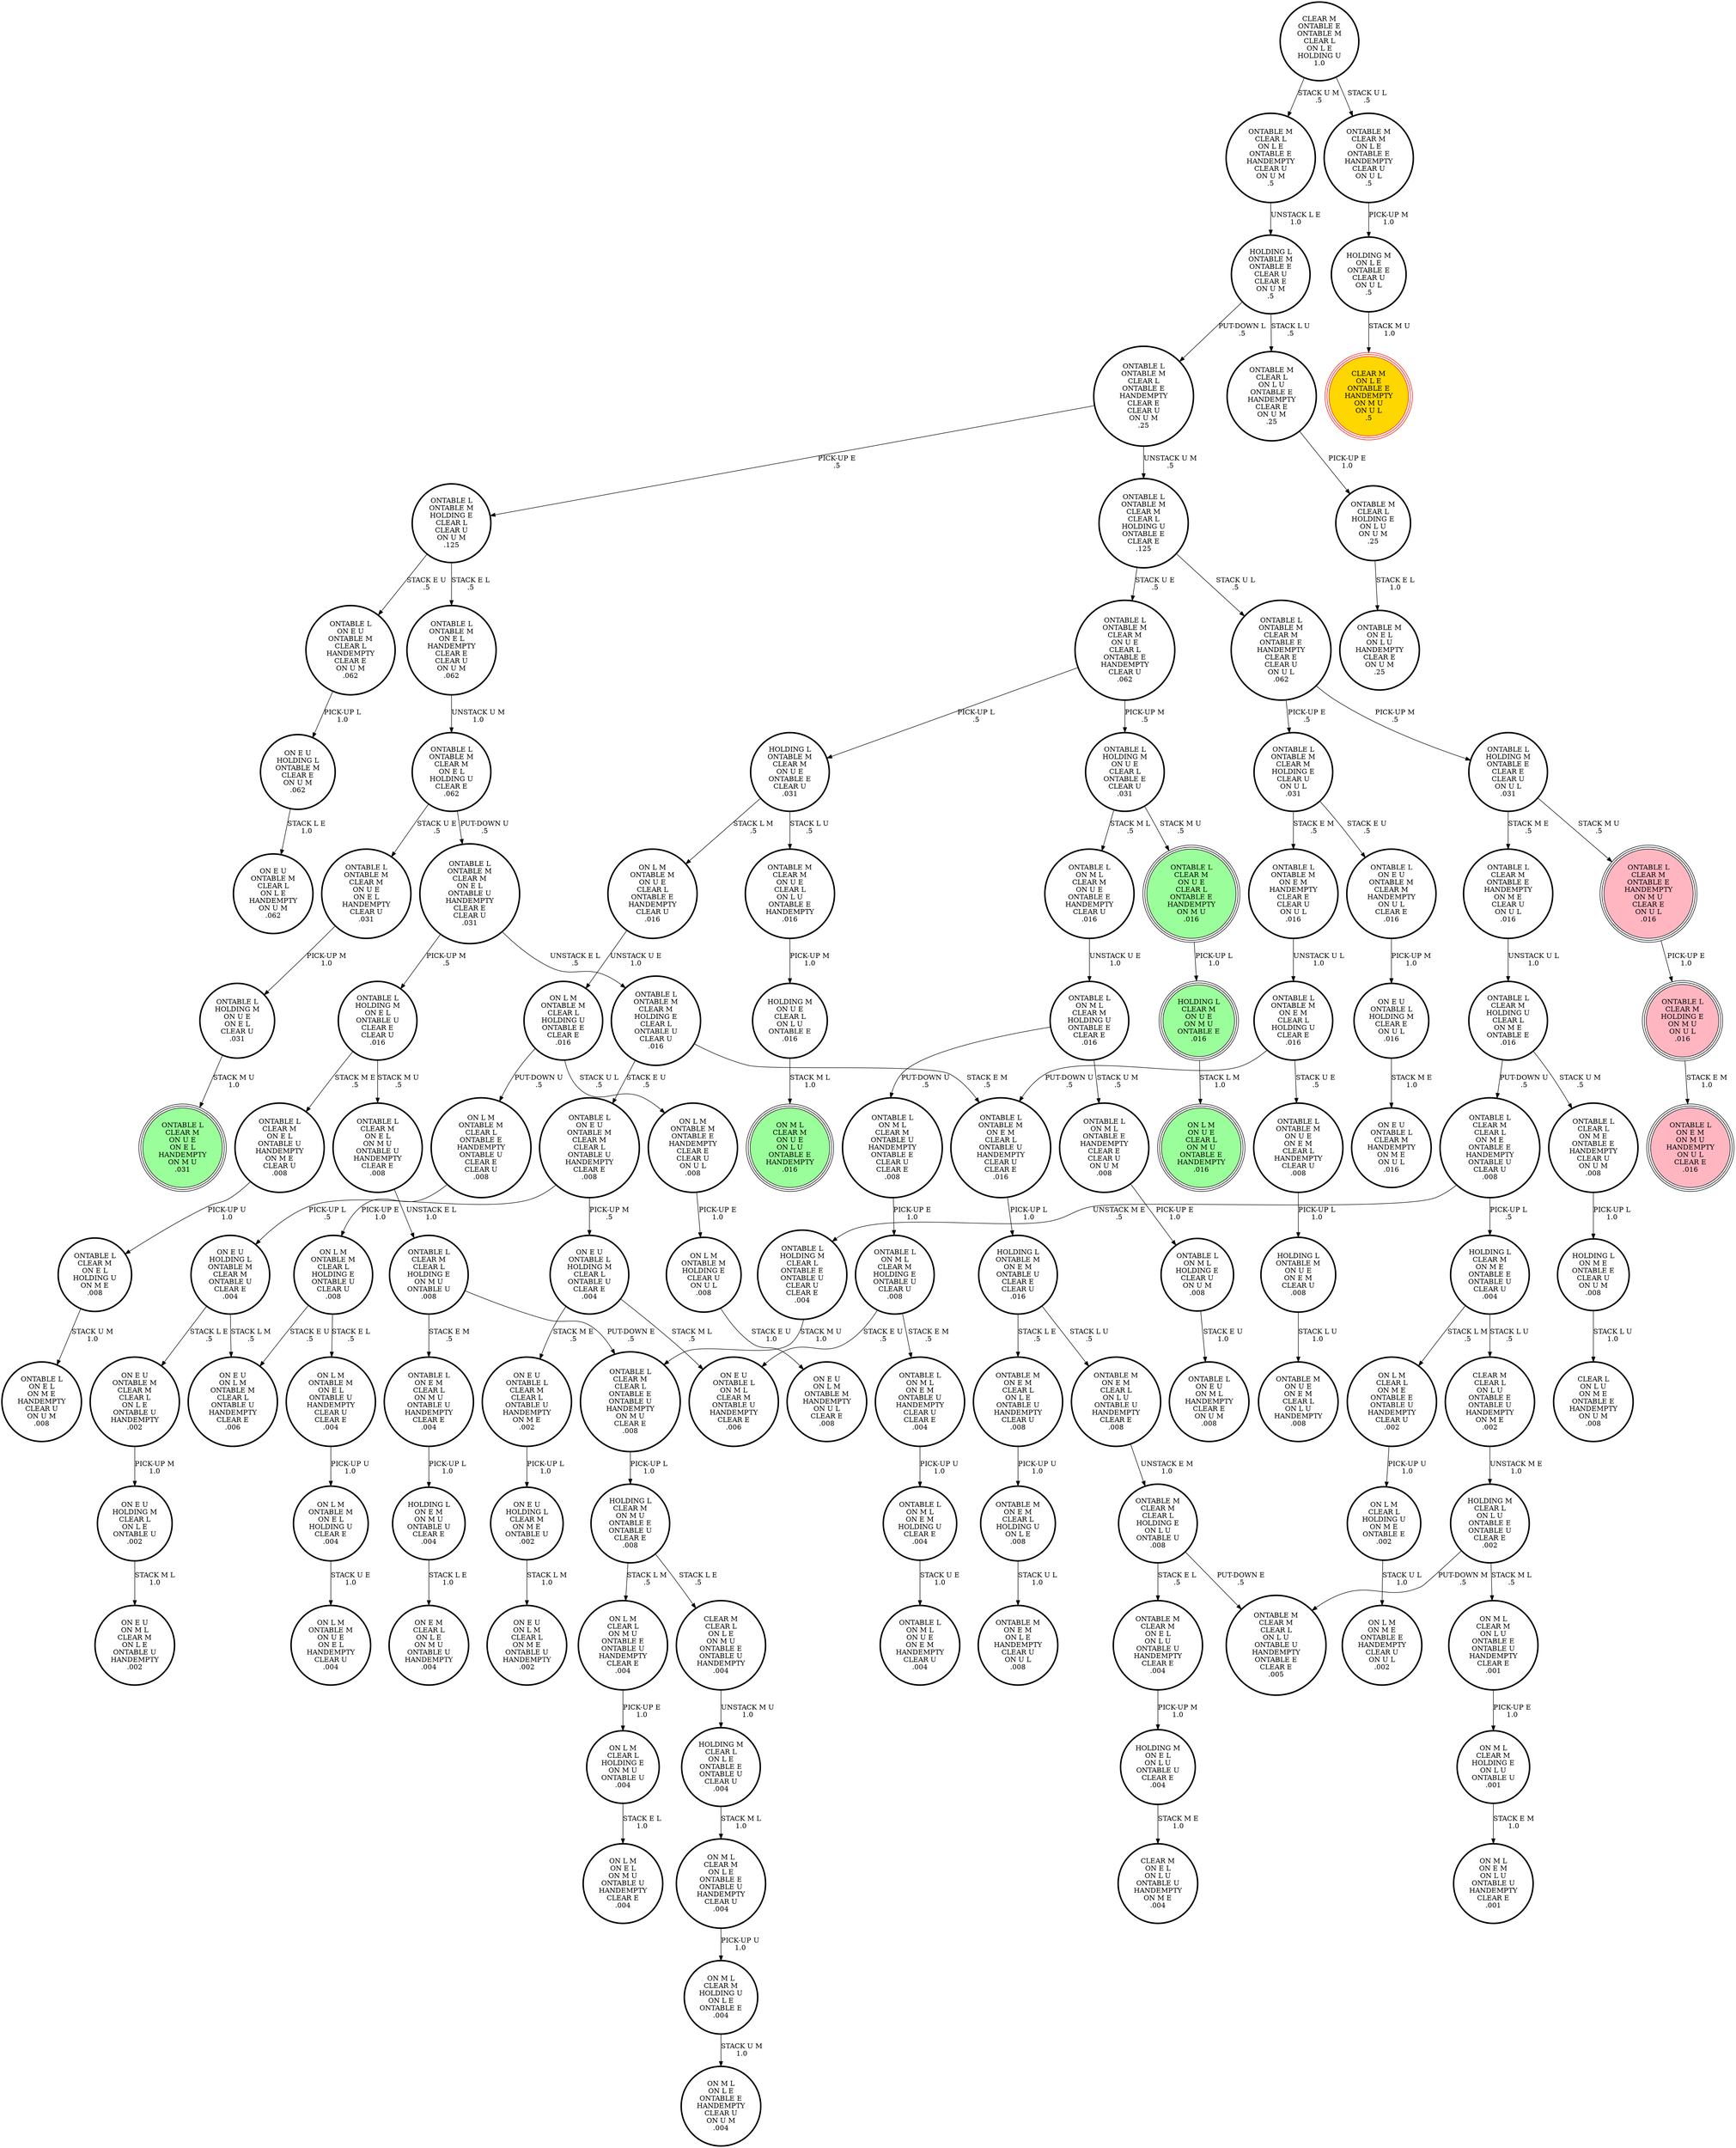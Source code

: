 digraph {
"ONTABLE L\nONTABLE M\nON E M\nCLEAR L\nONTABLE U\nHANDEMPTY\nCLEAR U\nCLEAR E\n.016\n" -> "HOLDING L\nONTABLE M\nON E M\nONTABLE U\nCLEAR E\nCLEAR U\n.016\n"[label="PICK-UP L\n1.0\n"];
"ONTABLE L\nCLEAR M\nCLEAR L\nONTABLE E\nONTABLE U\nHANDEMPTY\nON M U\nCLEAR E\n.008\n" -> "HOLDING L\nCLEAR M\nON M U\nONTABLE E\nONTABLE U\nCLEAR E\n.008\n"[label="PICK-UP L\n1.0\n"];
"ONTABLE M\nCLEAR M\nCLEAR L\nHOLDING E\nON L U\nONTABLE U\n.008\n" -> "ONTABLE M\nCLEAR M\nON E L\nON L U\nONTABLE U\nHANDEMPTY\nCLEAR E\n.004\n"[label="STACK E L\n.5\n"];
"ONTABLE M\nCLEAR M\nCLEAR L\nHOLDING E\nON L U\nONTABLE U\n.008\n" -> "ONTABLE M\nCLEAR M\nCLEAR L\nON L U\nONTABLE U\nHANDEMPTY\nONTABLE E\nCLEAR E\n.005\n"[label="PUT-DOWN E\n.5\n"];
"HOLDING L\nONTABLE M\nONTABLE E\nCLEAR U\nCLEAR E\nON U M\n.5\n" -> "ONTABLE M\nCLEAR L\nON L U\nONTABLE E\nHANDEMPTY\nCLEAR E\nON U M\n.25\n"[label="STACK L U\n.5\n"];
"HOLDING L\nONTABLE M\nONTABLE E\nCLEAR U\nCLEAR E\nON U M\n.5\n" -> "ONTABLE L\nONTABLE M\nCLEAR L\nONTABLE E\nHANDEMPTY\nCLEAR E\nCLEAR U\nON U M\n.25\n"[label="PUT-DOWN L\n.5\n"];
"ONTABLE L\nONTABLE M\nON E M\nCLEAR L\nHOLDING U\nCLEAR E\n.016\n" -> "ONTABLE L\nONTABLE M\nON E M\nCLEAR L\nONTABLE U\nHANDEMPTY\nCLEAR U\nCLEAR E\n.016\n"[label="PUT-DOWN U\n.5\n"];
"ONTABLE L\nONTABLE M\nON E M\nCLEAR L\nHOLDING U\nCLEAR E\n.016\n" -> "ONTABLE L\nONTABLE M\nON U E\nON E M\nCLEAR L\nHANDEMPTY\nCLEAR U\n.008\n"[label="STACK U E\n.5\n"];
"ONTABLE L\nHOLDING M\nON U E\nCLEAR L\nONTABLE E\nCLEAR U\n.031\n" -> "ONTABLE L\nON M L\nCLEAR M\nON U E\nONTABLE E\nHANDEMPTY\nCLEAR U\n.016\n"[label="STACK M L\n.5\n"];
"ONTABLE L\nHOLDING M\nON U E\nCLEAR L\nONTABLE E\nCLEAR U\n.031\n" -> "ONTABLE L\nCLEAR M\nON U E\nCLEAR L\nONTABLE E\nHANDEMPTY\nON M U\n.016\n"[label="STACK M U\n.5\n"];
"ON E U\nONTABLE L\nHOLDING M\nCLEAR E\nON U L\n.016\n" -> "ON E U\nONTABLE L\nCLEAR M\nHANDEMPTY\nON M E\nON U L\n.016\n"[label="STACK M E\n1.0\n"];
"CLEAR M\nCLEAR L\nON L U\nONTABLE E\nONTABLE U\nHANDEMPTY\nON M E\n.002\n" -> "HOLDING M\nCLEAR L\nON L U\nONTABLE E\nONTABLE U\nCLEAR E\n.002\n"[label="UNSTACK M E\n1.0\n"];
"ON L M\nCLEAR L\nON M U\nONTABLE E\nONTABLE U\nHANDEMPTY\nCLEAR E\n.004\n" -> "ON L M\nCLEAR L\nHOLDING E\nON M U\nONTABLE U\n.004\n"[label="PICK-UP E\n1.0\n"];
"ONTABLE L\nCLEAR M\nHOLDING E\nON M U\nON U L\n.016\n" -> "ONTABLE L\nON E M\nON M U\nHANDEMPTY\nON U L\nCLEAR E\n.016\n"[label="STACK E M\n1.0\n"];
"ONTABLE L\nON M L\nCLEAR M\nHOLDING E\nONTABLE U\nCLEAR U\n.008\n" -> "ON E U\nONTABLE L\nON M L\nCLEAR M\nONTABLE U\nHANDEMPTY\nCLEAR E\n.006\n"[label="STACK E U\n.5\n"];
"ONTABLE L\nON M L\nCLEAR M\nHOLDING E\nONTABLE U\nCLEAR U\n.008\n" -> "ONTABLE L\nON M L\nON E M\nONTABLE U\nHANDEMPTY\nCLEAR U\nCLEAR E\n.004\n"[label="STACK E M\n.5\n"];
"ON E U\nONTABLE L\nCLEAR M\nCLEAR L\nONTABLE U\nHANDEMPTY\nON M E\n.002\n" -> "ON E U\nHOLDING L\nCLEAR M\nON M E\nONTABLE U\n.002\n"[label="PICK-UP L\n1.0\n"];
"ONTABLE L\nCLEAR M\nCLEAR L\nHOLDING E\nON M U\nONTABLE U\n.008\n" -> "ONTABLE L\nON E M\nCLEAR L\nON M U\nONTABLE U\nHANDEMPTY\nCLEAR E\n.004\n"[label="STACK E M\n.5\n"];
"ONTABLE L\nCLEAR M\nCLEAR L\nHOLDING E\nON M U\nONTABLE U\n.008\n" -> "ONTABLE L\nCLEAR M\nCLEAR L\nONTABLE E\nONTABLE U\nHANDEMPTY\nON M U\nCLEAR E\n.008\n"[label="PUT-DOWN E\n.5\n"];
"HOLDING M\nCLEAR L\nON L U\nONTABLE E\nONTABLE U\nCLEAR E\n.002\n" -> "ONTABLE M\nCLEAR M\nCLEAR L\nON L U\nONTABLE U\nHANDEMPTY\nONTABLE E\nCLEAR E\n.005\n"[label="PUT-DOWN M\n.5\n"];
"HOLDING M\nCLEAR L\nON L U\nONTABLE E\nONTABLE U\nCLEAR E\n.002\n" -> "ON M L\nCLEAR M\nON L U\nONTABLE E\nONTABLE U\nHANDEMPTY\nCLEAR E\n.001\n"[label="STACK M L\n.5\n"];
"ON L M\nONTABLE M\nHOLDING E\nCLEAR U\nON U L\n.008\n" -> "ON E U\nON L M\nONTABLE M\nHANDEMPTY\nON U L\nCLEAR E\n.008\n"[label="STACK E U\n1.0\n"];
"HOLDING M\nCLEAR L\nON L E\nONTABLE E\nONTABLE U\nCLEAR U\n.004\n" -> "ON M L\nCLEAR M\nON L E\nONTABLE E\nONTABLE U\nHANDEMPTY\nCLEAR U\n.004\n"[label="STACK M L\n1.0\n"];
"ON M L\nCLEAR M\nON L U\nONTABLE E\nONTABLE U\nHANDEMPTY\nCLEAR E\n.001\n" -> "ON M L\nCLEAR M\nHOLDING E\nON L U\nONTABLE U\n.001\n"[label="PICK-UP E\n1.0\n"];
"ONTABLE M\nCLEAR M\nON U E\nCLEAR L\nON L U\nONTABLE E\nHANDEMPTY\n.016\n" -> "HOLDING M\nON U E\nCLEAR L\nON L U\nONTABLE E\n.016\n"[label="PICK-UP M\n1.0\n"];
"ON L M\nONTABLE M\nCLEAR L\nHOLDING E\nONTABLE U\nCLEAR U\n.008\n" -> "ON E U\nON L M\nONTABLE M\nCLEAR L\nONTABLE U\nHANDEMPTY\nCLEAR E\n.006\n"[label="STACK E U\n.5\n"];
"ON L M\nONTABLE M\nCLEAR L\nHOLDING E\nONTABLE U\nCLEAR U\n.008\n" -> "ON L M\nONTABLE M\nON E L\nONTABLE U\nHANDEMPTY\nCLEAR U\nCLEAR E\n.004\n"[label="STACK E L\n.5\n"];
"CLEAR M\nCLEAR L\nON L E\nON M U\nONTABLE E\nONTABLE U\nHANDEMPTY\n.004\n" -> "HOLDING M\nCLEAR L\nON L E\nONTABLE E\nONTABLE U\nCLEAR U\n.004\n"[label="UNSTACK M U\n1.0\n"];
"ONTABLE L\nHOLDING M\nONTABLE E\nCLEAR E\nCLEAR U\nON U L\n.031\n" -> "ONTABLE L\nCLEAR M\nONTABLE E\nHANDEMPTY\nON M E\nCLEAR U\nON U L\n.016\n"[label="STACK M E\n.5\n"];
"ONTABLE L\nHOLDING M\nONTABLE E\nCLEAR E\nCLEAR U\nON U L\n.031\n" -> "ONTABLE L\nCLEAR M\nONTABLE E\nHANDEMPTY\nON M U\nCLEAR E\nON U L\n.016\n"[label="STACK M U\n.5\n"];
"ONTABLE M\nCLEAR L\nHOLDING E\nON L U\nON U M\n.25\n" -> "ONTABLE M\nON E L\nON L U\nHANDEMPTY\nCLEAR E\nON U M\n.25\n"[label="STACK E L\n1.0\n"];
"ON E U\nHOLDING L\nONTABLE M\nCLEAR E\nON U M\n.062\n" -> "ON E U\nONTABLE M\nCLEAR L\nON L E\nHANDEMPTY\nON U M\n.062\n"[label="STACK L E\n1.0\n"];
"HOLDING L\nONTABLE M\nON E M\nONTABLE U\nCLEAR E\nCLEAR U\n.016\n" -> "ONTABLE M\nON E M\nCLEAR L\nON L E\nONTABLE U\nHANDEMPTY\nCLEAR U\n.008\n"[label="STACK L E\n.5\n"];
"HOLDING L\nONTABLE M\nON E M\nONTABLE U\nCLEAR E\nCLEAR U\n.016\n" -> "ONTABLE M\nON E M\nCLEAR L\nON L U\nONTABLE U\nHANDEMPTY\nCLEAR E\n.008\n"[label="STACK L U\n.5\n"];
"ONTABLE L\nON M L\nON E M\nONTABLE U\nHANDEMPTY\nCLEAR U\nCLEAR E\n.004\n" -> "ONTABLE L\nON M L\nON E M\nHOLDING U\nCLEAR E\n.004\n"[label="PICK-UP U\n1.0\n"];
"ON M L\nCLEAR M\nHOLDING E\nON L U\nONTABLE U\n.001\n" -> "ON M L\nON E M\nON L U\nONTABLE U\nHANDEMPTY\nCLEAR E\n.001\n"[label="STACK E M\n1.0\n"];
"ON L M\nONTABLE M\nCLEAR L\nHOLDING U\nONTABLE E\nCLEAR E\n.016\n" -> "ON L M\nONTABLE M\nONTABLE E\nHANDEMPTY\nCLEAR E\nCLEAR U\nON U L\n.008\n"[label="STACK U L\n.5\n"];
"ON L M\nONTABLE M\nCLEAR L\nHOLDING U\nONTABLE E\nCLEAR E\n.016\n" -> "ON L M\nONTABLE M\nCLEAR L\nONTABLE E\nHANDEMPTY\nONTABLE U\nCLEAR E\nCLEAR U\n.008\n"[label="PUT-DOWN U\n.5\n"];
"HOLDING L\nONTABLE M\nON U E\nON E M\nCLEAR U\n.008\n" -> "ONTABLE M\nON U E\nON E M\nCLEAR L\nON L U\nHANDEMPTY\n.008\n"[label="STACK L U\n1.0\n"];
"ONTABLE M\nCLEAR M\nON E L\nON L U\nONTABLE U\nHANDEMPTY\nCLEAR E\n.004\n" -> "HOLDING M\nON E L\nON L U\nONTABLE U\nCLEAR E\n.004\n"[label="PICK-UP M\n1.0\n"];
"CLEAR M\nONTABLE E\nONTABLE M\nCLEAR L\nON L E\nHOLDING U\n1.0\n" -> "ONTABLE M\nCLEAR L\nON L E\nONTABLE E\nHANDEMPTY\nCLEAR U\nON U M\n.5\n"[label="STACK U M\n.5\n"];
"CLEAR M\nONTABLE E\nONTABLE M\nCLEAR L\nON L E\nHOLDING U\n1.0\n" -> "ONTABLE M\nCLEAR M\nON L E\nONTABLE E\nHANDEMPTY\nCLEAR U\nON U L\n.5\n"[label="STACK U L\n.5\n"];
"ON L M\nONTABLE M\nON E L\nONTABLE U\nHANDEMPTY\nCLEAR U\nCLEAR E\n.004\n" -> "ON L M\nONTABLE M\nON E L\nHOLDING U\nCLEAR E\n.004\n"[label="PICK-UP U\n1.0\n"];
"ONTABLE L\nCLEAR M\nON U E\nCLEAR L\nONTABLE E\nHANDEMPTY\nON M U\n.016\n" -> "HOLDING L\nCLEAR M\nON U E\nON M U\nONTABLE E\n.016\n"[label="PICK-UP L\n1.0\n"];
"ONTABLE L\nONTABLE M\nCLEAR M\nON E L\nONTABLE U\nHANDEMPTY\nCLEAR E\nCLEAR U\n.031\n" -> "ONTABLE L\nHOLDING M\nON E L\nONTABLE U\nCLEAR E\nCLEAR U\n.016\n"[label="PICK-UP M\n.5\n"];
"ONTABLE L\nONTABLE M\nCLEAR M\nON E L\nONTABLE U\nHANDEMPTY\nCLEAR E\nCLEAR U\n.031\n" -> "ONTABLE L\nONTABLE M\nCLEAR M\nHOLDING E\nCLEAR L\nONTABLE U\nCLEAR U\n.016\n"[label="UNSTACK E L\n.5\n"];
"ONTABLE L\nON E M\nCLEAR L\nON M U\nONTABLE U\nHANDEMPTY\nCLEAR E\n.004\n" -> "HOLDING L\nON E M\nON M U\nONTABLE U\nCLEAR E\n.004\n"[label="PICK-UP L\n1.0\n"];
"ON L M\nCLEAR L\nON M E\nONTABLE E\nONTABLE U\nHANDEMPTY\nCLEAR U\n.002\n" -> "ON L M\nCLEAR L\nHOLDING U\nON M E\nONTABLE E\n.002\n"[label="PICK-UP U\n1.0\n"];
"ONTABLE L\nON E U\nONTABLE M\nCLEAR M\nCLEAR L\nONTABLE U\nHANDEMPTY\nCLEAR E\n.008\n" -> "ON E U\nHOLDING L\nONTABLE M\nCLEAR M\nONTABLE U\nCLEAR E\n.004\n"[label="PICK-UP L\n.5\n"];
"ONTABLE L\nON E U\nONTABLE M\nCLEAR M\nCLEAR L\nONTABLE U\nHANDEMPTY\nCLEAR E\n.008\n" -> "ON E U\nONTABLE L\nHOLDING M\nCLEAR L\nONTABLE U\nCLEAR E\n.004\n"[label="PICK-UP M\n.5\n"];
"ONTABLE L\nCLEAR M\nONTABLE E\nHANDEMPTY\nON M U\nCLEAR E\nON U L\n.016\n" -> "ONTABLE L\nCLEAR M\nHOLDING E\nON M U\nON U L\n.016\n"[label="PICK-UP E\n1.0\n"];
"ONTABLE L\nCLEAR M\nCLEAR L\nON M E\nONTABLE E\nHANDEMPTY\nONTABLE U\nCLEAR U\n.008\n" -> "HOLDING L\nCLEAR M\nON M E\nONTABLE E\nONTABLE U\nCLEAR U\n.004\n"[label="PICK-UP L\n.5\n"];
"ONTABLE L\nCLEAR M\nCLEAR L\nON M E\nONTABLE E\nHANDEMPTY\nONTABLE U\nCLEAR U\n.008\n" -> "ONTABLE L\nHOLDING M\nCLEAR L\nONTABLE E\nONTABLE U\nCLEAR U\nCLEAR E\n.004\n"[label="UNSTACK M E\n.5\n"];
"ONTABLE L\nONTABLE M\nCLEAR M\nHOLDING E\nCLEAR L\nONTABLE U\nCLEAR U\n.016\n" -> "ONTABLE L\nON E U\nONTABLE M\nCLEAR M\nCLEAR L\nONTABLE U\nHANDEMPTY\nCLEAR E\n.008\n"[label="STACK E U\n.5\n"];
"ONTABLE L\nONTABLE M\nCLEAR M\nHOLDING E\nCLEAR L\nONTABLE U\nCLEAR U\n.016\n" -> "ONTABLE L\nONTABLE M\nON E M\nCLEAR L\nONTABLE U\nHANDEMPTY\nCLEAR U\nCLEAR E\n.016\n"[label="STACK E M\n.5\n"];
"ONTABLE L\nON M L\nON E M\nHOLDING U\nCLEAR E\n.004\n" -> "ONTABLE L\nON M L\nON U E\nON E M\nHANDEMPTY\nCLEAR U\n.004\n"[label="STACK U E\n1.0\n"];
"ONTABLE L\nHOLDING M\nCLEAR L\nONTABLE E\nONTABLE U\nCLEAR U\nCLEAR E\n.004\n" -> "ONTABLE L\nCLEAR M\nCLEAR L\nONTABLE E\nONTABLE U\nHANDEMPTY\nON M U\nCLEAR E\n.008\n"[label="STACK M U\n1.0\n"];
"ONTABLE L\nON M L\nCLEAR M\nHOLDING U\nONTABLE E\nCLEAR E\n.016\n" -> "ONTABLE L\nON M L\nONTABLE E\nHANDEMPTY\nCLEAR E\nCLEAR U\nON U M\n.008\n"[label="STACK U M\n.5\n"];
"ONTABLE L\nON M L\nCLEAR M\nHOLDING U\nONTABLE E\nCLEAR E\n.016\n" -> "ONTABLE L\nON M L\nCLEAR M\nONTABLE U\nHANDEMPTY\nONTABLE E\nCLEAR U\nCLEAR E\n.008\n"[label="PUT-DOWN U\n.5\n"];
"ONTABLE L\nON M L\nCLEAR M\nON U E\nONTABLE E\nHANDEMPTY\nCLEAR U\n.016\n" -> "ONTABLE L\nON M L\nCLEAR M\nHOLDING U\nONTABLE E\nCLEAR E\n.016\n"[label="UNSTACK U E\n1.0\n"];
"ONTABLE M\nON E M\nCLEAR L\nON L U\nONTABLE U\nHANDEMPTY\nCLEAR E\n.008\n" -> "ONTABLE M\nCLEAR M\nCLEAR L\nHOLDING E\nON L U\nONTABLE U\n.008\n"[label="UNSTACK E M\n1.0\n"];
"ONTABLE L\nHOLDING M\nON E L\nONTABLE U\nCLEAR E\nCLEAR U\n.016\n" -> "ONTABLE L\nCLEAR M\nON E L\nON M U\nONTABLE U\nHANDEMPTY\nCLEAR E\n.008\n"[label="STACK M U\n.5\n"];
"ONTABLE L\nHOLDING M\nON E L\nONTABLE U\nCLEAR E\nCLEAR U\n.016\n" -> "ONTABLE L\nCLEAR M\nON E L\nONTABLE U\nHANDEMPTY\nON M E\nCLEAR U\n.008\n"[label="STACK M E\n.5\n"];
"HOLDING L\nON E M\nON M U\nONTABLE U\nCLEAR E\n.004\n" -> "ON E M\nCLEAR L\nON L E\nON M U\nONTABLE U\nHANDEMPTY\n.004\n"[label="STACK L E\n1.0\n"];
"ONTABLE L\nCLEAR M\nON E L\nHOLDING U\nON M E\n.008\n" -> "ONTABLE L\nON E L\nON M E\nHANDEMPTY\nCLEAR U\nON U M\n.008\n"[label="STACK U M\n1.0\n"];
"ON E U\nHOLDING L\nCLEAR M\nON M E\nONTABLE U\n.002\n" -> "ON E U\nON L M\nCLEAR L\nON M E\nONTABLE U\nHANDEMPTY\n.002\n"[label="STACK L M\n1.0\n"];
"ONTABLE L\nCLEAR M\nHOLDING U\nCLEAR L\nON M E\nONTABLE E\n.016\n" -> "ONTABLE L\nCLEAR L\nON M E\nONTABLE E\nHANDEMPTY\nCLEAR U\nON U M\n.008\n"[label="STACK U M\n.5\n"];
"ONTABLE L\nCLEAR M\nHOLDING U\nCLEAR L\nON M E\nONTABLE E\n.016\n" -> "ONTABLE L\nCLEAR M\nCLEAR L\nON M E\nONTABLE E\nHANDEMPTY\nONTABLE U\nCLEAR U\n.008\n"[label="PUT-DOWN U\n.5\n"];
"ON E U\nONTABLE L\nHOLDING M\nCLEAR L\nONTABLE U\nCLEAR E\n.004\n" -> "ON E U\nONTABLE L\nON M L\nCLEAR M\nONTABLE U\nHANDEMPTY\nCLEAR E\n.006\n"[label="STACK M L\n.5\n"];
"ON E U\nONTABLE L\nHOLDING M\nCLEAR L\nONTABLE U\nCLEAR E\n.004\n" -> "ON E U\nONTABLE L\nCLEAR M\nCLEAR L\nONTABLE U\nHANDEMPTY\nON M E\n.002\n"[label="STACK M E\n.5\n"];
"HOLDING M\nON U E\nCLEAR L\nON L U\nONTABLE E\n.016\n" -> "ON M L\nCLEAR M\nON U E\nON L U\nONTABLE E\nHANDEMPTY\n.016\n"[label="STACK M L\n1.0\n"];
"HOLDING L\nCLEAR M\nON M E\nONTABLE E\nONTABLE U\nCLEAR U\n.004\n" -> "CLEAR M\nCLEAR L\nON L U\nONTABLE E\nONTABLE U\nHANDEMPTY\nON M E\n.002\n"[label="STACK L U\n.5\n"];
"HOLDING L\nCLEAR M\nON M E\nONTABLE E\nONTABLE U\nCLEAR U\n.004\n" -> "ON L M\nCLEAR L\nON M E\nONTABLE E\nONTABLE U\nHANDEMPTY\nCLEAR U\n.002\n"[label="STACK L M\n.5\n"];
"HOLDING L\nONTABLE M\nCLEAR M\nON U E\nONTABLE E\nCLEAR U\n.031\n" -> "ONTABLE M\nCLEAR M\nON U E\nCLEAR L\nON L U\nONTABLE E\nHANDEMPTY\n.016\n"[label="STACK L U\n.5\n"];
"HOLDING L\nONTABLE M\nCLEAR M\nON U E\nONTABLE E\nCLEAR U\n.031\n" -> "ON L M\nONTABLE M\nON U E\nCLEAR L\nONTABLE E\nHANDEMPTY\nCLEAR U\n.016\n"[label="STACK L M\n.5\n"];
"ONTABLE M\nCLEAR L\nON L U\nONTABLE E\nHANDEMPTY\nCLEAR E\nON U M\n.25\n" -> "ONTABLE M\nCLEAR L\nHOLDING E\nON L U\nON U M\n.25\n"[label="PICK-UP E\n1.0\n"];
"HOLDING L\nCLEAR M\nON M U\nONTABLE E\nONTABLE U\nCLEAR E\n.008\n" -> "CLEAR M\nCLEAR L\nON L E\nON M U\nONTABLE E\nONTABLE U\nHANDEMPTY\n.004\n"[label="STACK L E\n.5\n"];
"HOLDING L\nCLEAR M\nON M U\nONTABLE E\nONTABLE U\nCLEAR E\n.008\n" -> "ON L M\nCLEAR L\nON M U\nONTABLE E\nONTABLE U\nHANDEMPTY\nCLEAR E\n.004\n"[label="STACK L M\n.5\n"];
"ONTABLE L\nONTABLE M\nCLEAR L\nONTABLE E\nHANDEMPTY\nCLEAR E\nCLEAR U\nON U M\n.25\n" -> "ONTABLE L\nONTABLE M\nCLEAR M\nCLEAR L\nHOLDING U\nONTABLE E\nCLEAR E\n.125\n"[label="UNSTACK U M\n.5\n"];
"ONTABLE L\nONTABLE M\nCLEAR L\nONTABLE E\nHANDEMPTY\nCLEAR E\nCLEAR U\nON U M\n.25\n" -> "ONTABLE L\nONTABLE M\nHOLDING E\nCLEAR L\nCLEAR U\nON U M\n.125\n"[label="PICK-UP E\n.5\n"];
"ON L M\nONTABLE M\nCLEAR L\nONTABLE E\nHANDEMPTY\nONTABLE U\nCLEAR E\nCLEAR U\n.008\n" -> "ON L M\nONTABLE M\nCLEAR L\nHOLDING E\nONTABLE U\nCLEAR U\n.008\n"[label="PICK-UP E\n1.0\n"];
"ONTABLE L\nONTABLE M\nON E L\nHANDEMPTY\nCLEAR E\nCLEAR U\nON U M\n.062\n" -> "ONTABLE L\nONTABLE M\nCLEAR M\nON E L\nHOLDING U\nCLEAR E\n.062\n"[label="UNSTACK U M\n1.0\n"];
"ON E U\nHOLDING M\nCLEAR L\nON L E\nONTABLE U\n.002\n" -> "ON E U\nON M L\nCLEAR M\nON L E\nONTABLE U\nHANDEMPTY\n.002\n"[label="STACK M L\n1.0\n"];
"ONTABLE L\nON M L\nHOLDING E\nCLEAR U\nON U M\n.008\n" -> "ONTABLE L\nON E U\nON M L\nHANDEMPTY\nCLEAR E\nON U M\n.008\n"[label="STACK E U\n1.0\n"];
"ONTABLE L\nCLEAR M\nONTABLE E\nHANDEMPTY\nON M E\nCLEAR U\nON U L\n.016\n" -> "ONTABLE L\nCLEAR M\nHOLDING U\nCLEAR L\nON M E\nONTABLE E\n.016\n"[label="UNSTACK U L\n1.0\n"];
"ONTABLE M\nON E M\nCLEAR L\nON L E\nONTABLE U\nHANDEMPTY\nCLEAR U\n.008\n" -> "ONTABLE M\nON E M\nCLEAR L\nHOLDING U\nON L E\n.008\n"[label="PICK-UP U\n1.0\n"];
"ON L M\nONTABLE M\nONTABLE E\nHANDEMPTY\nCLEAR E\nCLEAR U\nON U L\n.008\n" -> "ON L M\nONTABLE M\nHOLDING E\nCLEAR U\nON U L\n.008\n"[label="PICK-UP E\n1.0\n"];
"ON M L\nCLEAR M\nON L E\nONTABLE E\nONTABLE U\nHANDEMPTY\nCLEAR U\n.004\n" -> "ON M L\nCLEAR M\nHOLDING U\nON L E\nONTABLE E\n.004\n"[label="PICK-UP U\n1.0\n"];
"ONTABLE L\nON M L\nCLEAR M\nONTABLE U\nHANDEMPTY\nONTABLE E\nCLEAR U\nCLEAR E\n.008\n" -> "ONTABLE L\nON M L\nCLEAR M\nHOLDING E\nONTABLE U\nCLEAR U\n.008\n"[label="PICK-UP E\n1.0\n"];
"ON L M\nCLEAR L\nHOLDING U\nON M E\nONTABLE E\n.002\n" -> "ON L M\nON M E\nONTABLE E\nHANDEMPTY\nCLEAR U\nON U L\n.002\n"[label="STACK U L\n1.0\n"];
"ONTABLE L\nON E U\nONTABLE M\nCLEAR M\nHANDEMPTY\nON U L\nCLEAR E\n.016\n" -> "ON E U\nONTABLE L\nHOLDING M\nCLEAR E\nON U L\n.016\n"[label="PICK-UP M\n1.0\n"];
"ONTABLE L\nCLEAR M\nON E L\nON M U\nONTABLE U\nHANDEMPTY\nCLEAR E\n.008\n" -> "ONTABLE L\nCLEAR M\nCLEAR L\nHOLDING E\nON M U\nONTABLE U\n.008\n"[label="UNSTACK E L\n1.0\n"];
"ONTABLE M\nCLEAR L\nON L E\nONTABLE E\nHANDEMPTY\nCLEAR U\nON U M\n.5\n" -> "HOLDING L\nONTABLE M\nONTABLE E\nCLEAR U\nCLEAR E\nON U M\n.5\n"[label="UNSTACK L E\n1.0\n"];
"ONTABLE M\nCLEAR M\nON L E\nONTABLE E\nHANDEMPTY\nCLEAR U\nON U L\n.5\n" -> "HOLDING M\nON L E\nONTABLE E\nCLEAR U\nON U L\n.5\n"[label="PICK-UP M\n1.0\n"];
"ONTABLE L\nCLEAR L\nON M E\nONTABLE E\nHANDEMPTY\nCLEAR U\nON U M\n.008\n" -> "HOLDING L\nON M E\nONTABLE E\nCLEAR U\nON U M\n.008\n"[label="PICK-UP L\n1.0\n"];
"ONTABLE L\nONTABLE M\nHOLDING E\nCLEAR L\nCLEAR U\nON U M\n.125\n" -> "ONTABLE L\nON E U\nONTABLE M\nCLEAR L\nHANDEMPTY\nCLEAR E\nON U M\n.062\n"[label="STACK E U\n.5\n"];
"ONTABLE L\nONTABLE M\nHOLDING E\nCLEAR L\nCLEAR U\nON U M\n.125\n" -> "ONTABLE L\nONTABLE M\nON E L\nHANDEMPTY\nCLEAR E\nCLEAR U\nON U M\n.062\n"[label="STACK E L\n.5\n"];
"ON L M\nONTABLE M\nON E L\nHOLDING U\nCLEAR E\n.004\n" -> "ON L M\nONTABLE M\nON U E\nON E L\nHANDEMPTY\nCLEAR U\n.004\n"[label="STACK U E\n1.0\n"];
"ONTABLE L\nONTABLE M\nON U E\nON E M\nCLEAR L\nHANDEMPTY\nCLEAR U\n.008\n" -> "HOLDING L\nONTABLE M\nON U E\nON E M\nCLEAR U\n.008\n"[label="PICK-UP L\n1.0\n"];
"ON L M\nONTABLE M\nON U E\nCLEAR L\nONTABLE E\nHANDEMPTY\nCLEAR U\n.016\n" -> "ON L M\nONTABLE M\nCLEAR L\nHOLDING U\nONTABLE E\nCLEAR E\n.016\n"[label="UNSTACK U E\n1.0\n"];
"ONTABLE L\nONTABLE M\nON E M\nHANDEMPTY\nCLEAR E\nCLEAR U\nON U L\n.016\n" -> "ONTABLE L\nONTABLE M\nON E M\nCLEAR L\nHOLDING U\nCLEAR E\n.016\n"[label="UNSTACK U L\n1.0\n"];
"ONTABLE L\nHOLDING M\nON U E\nON E L\nCLEAR U\n.031\n" -> "ONTABLE L\nCLEAR M\nON U E\nON E L\nHANDEMPTY\nON M U\n.031\n"[label="STACK M U\n1.0\n"];
"ON E U\nONTABLE M\nCLEAR M\nCLEAR L\nON L E\nONTABLE U\nHANDEMPTY\n.002\n" -> "ON E U\nHOLDING M\nCLEAR L\nON L E\nONTABLE U\n.002\n"[label="PICK-UP M\n1.0\n"];
"ONTABLE L\nONTABLE M\nCLEAR M\nON U E\nCLEAR L\nONTABLE E\nHANDEMPTY\nCLEAR U\n.062\n" -> "ONTABLE L\nHOLDING M\nON U E\nCLEAR L\nONTABLE E\nCLEAR U\n.031\n"[label="PICK-UP M\n.5\n"];
"ONTABLE L\nONTABLE M\nCLEAR M\nON U E\nCLEAR L\nONTABLE E\nHANDEMPTY\nCLEAR U\n.062\n" -> "HOLDING L\nONTABLE M\nCLEAR M\nON U E\nONTABLE E\nCLEAR U\n.031\n"[label="PICK-UP L\n.5\n"];
"ONTABLE L\nONTABLE M\nCLEAR M\nONTABLE E\nHANDEMPTY\nCLEAR E\nCLEAR U\nON U L\n.062\n" -> "ONTABLE L\nONTABLE M\nCLEAR M\nHOLDING E\nCLEAR U\nON U L\n.031\n"[label="PICK-UP E\n.5\n"];
"ONTABLE L\nONTABLE M\nCLEAR M\nONTABLE E\nHANDEMPTY\nCLEAR E\nCLEAR U\nON U L\n.062\n" -> "ONTABLE L\nHOLDING M\nONTABLE E\nCLEAR E\nCLEAR U\nON U L\n.031\n"[label="PICK-UP M\n.5\n"];
"ON E U\nHOLDING L\nONTABLE M\nCLEAR M\nONTABLE U\nCLEAR E\n.004\n" -> "ON E U\nON L M\nONTABLE M\nCLEAR L\nONTABLE U\nHANDEMPTY\nCLEAR E\n.006\n"[label="STACK L M\n.5\n"];
"ON E U\nHOLDING L\nONTABLE M\nCLEAR M\nONTABLE U\nCLEAR E\n.004\n" -> "ON E U\nONTABLE M\nCLEAR M\nCLEAR L\nON L E\nONTABLE U\nHANDEMPTY\n.002\n"[label="STACK L E\n.5\n"];
"HOLDING M\nON E L\nON L U\nONTABLE U\nCLEAR E\n.004\n" -> "CLEAR M\nON E L\nON L U\nONTABLE U\nHANDEMPTY\nON M E\n.004\n"[label="STACK M E\n1.0\n"];
"ON M L\nCLEAR M\nHOLDING U\nON L E\nONTABLE E\n.004\n" -> "ON M L\nON L E\nONTABLE E\nHANDEMPTY\nCLEAR U\nON U M\n.004\n"[label="STACK U M\n1.0\n"];
"ONTABLE L\nONTABLE M\nCLEAR M\nON U E\nON E L\nHANDEMPTY\nCLEAR U\n.031\n" -> "ONTABLE L\nHOLDING M\nON U E\nON E L\nCLEAR U\n.031\n"[label="PICK-UP M\n1.0\n"];
"HOLDING M\nON L E\nONTABLE E\nCLEAR U\nON U L\n.5\n" -> "CLEAR M\nON L E\nONTABLE E\nHANDEMPTY\nON M U\nON U L\n.5\n"[label="STACK M U\n1.0\n"];
"ON L M\nCLEAR L\nHOLDING E\nON M U\nONTABLE U\n.004\n" -> "ON L M\nON E L\nON M U\nONTABLE U\nHANDEMPTY\nCLEAR E\n.004\n"[label="STACK E L\n1.0\n"];
"ONTABLE L\nONTABLE M\nCLEAR M\nCLEAR L\nHOLDING U\nONTABLE E\nCLEAR E\n.125\n" -> "ONTABLE L\nONTABLE M\nCLEAR M\nONTABLE E\nHANDEMPTY\nCLEAR E\nCLEAR U\nON U L\n.062\n"[label="STACK U L\n.5\n"];
"ONTABLE L\nONTABLE M\nCLEAR M\nCLEAR L\nHOLDING U\nONTABLE E\nCLEAR E\n.125\n" -> "ONTABLE L\nONTABLE M\nCLEAR M\nON U E\nCLEAR L\nONTABLE E\nHANDEMPTY\nCLEAR U\n.062\n"[label="STACK U E\n.5\n"];
"ONTABLE M\nON E M\nCLEAR L\nHOLDING U\nON L E\n.008\n" -> "ONTABLE M\nON E M\nON L E\nHANDEMPTY\nCLEAR U\nON U L\n.008\n"[label="STACK U L\n1.0\n"];
"ONTABLE L\nONTABLE M\nCLEAR M\nHOLDING E\nCLEAR U\nON U L\n.031\n" -> "ONTABLE L\nONTABLE M\nON E M\nHANDEMPTY\nCLEAR E\nCLEAR U\nON U L\n.016\n"[label="STACK E M\n.5\n"];
"ONTABLE L\nONTABLE M\nCLEAR M\nHOLDING E\nCLEAR U\nON U L\n.031\n" -> "ONTABLE L\nON E U\nONTABLE M\nCLEAR M\nHANDEMPTY\nON U L\nCLEAR E\n.016\n"[label="STACK E U\n.5\n"];
"HOLDING L\nON M E\nONTABLE E\nCLEAR U\nON U M\n.008\n" -> "CLEAR L\nON L U\nON M E\nONTABLE E\nHANDEMPTY\nON U M\n.008\n"[label="STACK L U\n1.0\n"];
"ONTABLE L\nON M L\nONTABLE E\nHANDEMPTY\nCLEAR E\nCLEAR U\nON U M\n.008\n" -> "ONTABLE L\nON M L\nHOLDING E\nCLEAR U\nON U M\n.008\n"[label="PICK-UP E\n1.0\n"];
"ONTABLE L\nONTABLE M\nCLEAR M\nON E L\nHOLDING U\nCLEAR E\n.062\n" -> "ONTABLE L\nONTABLE M\nCLEAR M\nON U E\nON E L\nHANDEMPTY\nCLEAR U\n.031\n"[label="STACK U E\n.5\n"];
"ONTABLE L\nONTABLE M\nCLEAR M\nON E L\nHOLDING U\nCLEAR E\n.062\n" -> "ONTABLE L\nONTABLE M\nCLEAR M\nON E L\nONTABLE U\nHANDEMPTY\nCLEAR E\nCLEAR U\n.031\n"[label="PUT-DOWN U\n.5\n"];
"ONTABLE L\nON E U\nONTABLE M\nCLEAR L\nHANDEMPTY\nCLEAR E\nON U M\n.062\n" -> "ON E U\nHOLDING L\nONTABLE M\nCLEAR E\nON U M\n.062\n"[label="PICK-UP L\n1.0\n"];
"HOLDING L\nCLEAR M\nON U E\nON M U\nONTABLE E\n.016\n" -> "ON L M\nON U E\nCLEAR L\nON M U\nONTABLE E\nHANDEMPTY\n.016\n"[label="STACK L M\n1.0\n"];
"ONTABLE L\nCLEAR M\nON E L\nONTABLE U\nHANDEMPTY\nON M E\nCLEAR U\n.008\n" -> "ONTABLE L\nCLEAR M\nON E L\nHOLDING U\nON M E\n.008\n"[label="PICK-UP U\n1.0\n"];
"ON E U\nONTABLE M\nCLEAR L\nON L E\nHANDEMPTY\nON U M\n.062\n" [shape=circle, penwidth=3];
"ON L M\nON E L\nON M U\nONTABLE U\nHANDEMPTY\nCLEAR E\n.004\n" [shape=circle, penwidth=3];
"ON E U\nON L M\nCLEAR L\nON M E\nONTABLE U\nHANDEMPTY\n.002\n" [shape=circle, penwidth=3];
"ON L M\nON M E\nONTABLE E\nHANDEMPTY\nCLEAR U\nON U L\n.002\n" [shape=circle, penwidth=3];
"ON M L\nON L E\nONTABLE E\nHANDEMPTY\nCLEAR U\nON U M\n.004\n" [shape=circle, penwidth=3];
"ONTABLE L\nON E L\nON M E\nHANDEMPTY\nCLEAR U\nON U M\n.008\n" [shape=circle, penwidth=3];
"ON E U\nON M L\nCLEAR M\nON L E\nONTABLE U\nHANDEMPTY\n.002\n" [shape=circle, penwidth=3];
"ON L M\nONTABLE M\nON U E\nON E L\nHANDEMPTY\nCLEAR U\n.004\n" [shape=circle, penwidth=3];
"ON L M\nON U E\nCLEAR L\nON M U\nONTABLE E\nHANDEMPTY\n.016\n" [shape=circle, style=filled, fillcolor=palegreen1, peripheries=3];
"ONTABLE L\nON E U\nON M L\nHANDEMPTY\nCLEAR E\nON U M\n.008\n" [shape=circle, penwidth=3];
"ON E U\nONTABLE L\nON M L\nCLEAR M\nONTABLE U\nHANDEMPTY\nCLEAR E\n.006\n" [shape=circle, penwidth=3];
"CLEAR M\nON E L\nON L U\nONTABLE U\nHANDEMPTY\nON M E\n.004\n" [shape=circle, penwidth=3];
"ON E M\nCLEAR L\nON L E\nON M U\nONTABLE U\nHANDEMPTY\n.004\n" [shape=circle, penwidth=3];
"ON E U\nON L M\nONTABLE M\nCLEAR L\nONTABLE U\nHANDEMPTY\nCLEAR E\n.006\n" [shape=circle, penwidth=3];
"ON E U\nON L M\nONTABLE M\nHANDEMPTY\nON U L\nCLEAR E\n.008\n" [shape=circle, penwidth=3];
"CLEAR L\nON L U\nON M E\nONTABLE E\nHANDEMPTY\nON U M\n.008\n" [shape=circle, penwidth=3];
"ON M L\nCLEAR M\nON U E\nON L U\nONTABLE E\nHANDEMPTY\n.016\n" [shape=circle, style=filled, fillcolor=palegreen1, peripheries=3];
"ONTABLE M\nON U E\nON E M\nCLEAR L\nON L U\nHANDEMPTY\n.008\n" [shape=circle, penwidth=3];
"ONTABLE L\nON E M\nON M U\nHANDEMPTY\nON U L\nCLEAR E\n.016\n" [shape=circle, style=filled, fillcolor=lightpink, peripheries=3];
"ON E U\nONTABLE L\nCLEAR M\nHANDEMPTY\nON M E\nON U L\n.016\n" [shape=circle, penwidth=3];
"ONTABLE M\nCLEAR M\nCLEAR L\nON L U\nONTABLE U\nHANDEMPTY\nONTABLE E\nCLEAR E\n.005\n" [shape=circle, penwidth=3];
"ONTABLE M\nON E M\nON L E\nHANDEMPTY\nCLEAR U\nON U L\n.008\n" [shape=circle, penwidth=3];
"ONTABLE L\nCLEAR M\nON U E\nON E L\nHANDEMPTY\nON M U\n.031\n" [shape=circle, style=filled, fillcolor=palegreen1, peripheries=3];
"ON M L\nON E M\nON L U\nONTABLE U\nHANDEMPTY\nCLEAR E\n.001\n" [shape=circle, penwidth=3];
"ONTABLE M\nON E L\nON L U\nHANDEMPTY\nCLEAR E\nON U M\n.25\n" [shape=circle, penwidth=3];
"CLEAR M\nON L E\nONTABLE E\nHANDEMPTY\nON M U\nON U L\n.5\n" [shape=circle, style=filled color=red, fillcolor=gold, peripheries=3];
"ONTABLE L\nON M L\nON U E\nON E M\nHANDEMPTY\nCLEAR U\n.004\n" [shape=circle, penwidth=3];
"ON M L\nCLEAR M\nON L U\nONTABLE E\nONTABLE U\nHANDEMPTY\nCLEAR E\n.001\n" [shape=circle, penwidth=3];
"ON E U\nONTABLE L\nCLEAR M\nCLEAR L\nONTABLE U\nHANDEMPTY\nON M E\n.002\n" [shape=circle, penwidth=3];
"HOLDING M\nCLEAR L\nON L E\nONTABLE E\nONTABLE U\nCLEAR U\n.004\n" [shape=circle, penwidth=3];
"ON E U\nONTABLE M\nCLEAR L\nON L E\nHANDEMPTY\nON U M\n.062\n" [shape=circle, penwidth=3];
"ONTABLE L\nCLEAR M\nON E L\nONTABLE U\nHANDEMPTY\nON M E\nCLEAR U\n.008\n" [shape=circle, penwidth=3];
"ON L M\nON E L\nON M U\nONTABLE U\nHANDEMPTY\nCLEAR E\n.004\n" [shape=circle, penwidth=3];
"ON E U\nON L M\nCLEAR L\nON M E\nONTABLE U\nHANDEMPTY\n.002\n" [shape=circle, penwidth=3];
"ON M L\nCLEAR M\nHOLDING E\nON L U\nONTABLE U\n.001\n" [shape=circle, penwidth=3];
"HOLDING L\nCLEAR M\nON M E\nONTABLE E\nONTABLE U\nCLEAR U\n.004\n" [shape=circle, penwidth=3];
"ON L M\nONTABLE M\nON E L\nONTABLE U\nHANDEMPTY\nCLEAR U\nCLEAR E\n.004\n" [shape=circle, penwidth=3];
"ONTABLE L\nON M L\nCLEAR M\nHOLDING E\nONTABLE U\nCLEAR U\n.008\n" [shape=circle, penwidth=3];
"ON L M\nONTABLE M\nCLEAR L\nHOLDING E\nONTABLE U\nCLEAR U\n.008\n" [shape=circle, penwidth=3];
"ONTABLE L\nON M L\nHOLDING E\nCLEAR U\nON U M\n.008\n" [shape=circle, penwidth=3];
"ON L M\nONTABLE M\nON U E\nCLEAR L\nONTABLE E\nHANDEMPTY\nCLEAR U\n.016\n" [shape=circle, penwidth=3];
"ONTABLE L\nON E M\nCLEAR L\nON M U\nONTABLE U\nHANDEMPTY\nCLEAR E\n.004\n" [shape=circle, penwidth=3];
"ON L M\nON M E\nONTABLE E\nHANDEMPTY\nCLEAR U\nON U L\n.002\n" [shape=circle, penwidth=3];
"ONTABLE L\nONTABLE M\nON E M\nCLEAR L\nHOLDING U\nCLEAR E\n.016\n" [shape=circle, penwidth=3];
"ONTABLE L\nHOLDING M\nON U E\nCLEAR L\nONTABLE E\nCLEAR U\n.031\n" [shape=circle, penwidth=3];
"ON M L\nCLEAR M\nHOLDING U\nON L E\nONTABLE E\n.004\n" [shape=circle, penwidth=3];
"ON M L\nON L E\nONTABLE E\nHANDEMPTY\nCLEAR U\nON U M\n.004\n" [shape=circle, penwidth=3];
"ONTABLE L\nONTABLE M\nCLEAR M\nHOLDING E\nCLEAR L\nONTABLE U\nCLEAR U\n.016\n" [shape=circle, penwidth=3];
"ONTABLE M\nCLEAR L\nON L E\nONTABLE E\nHANDEMPTY\nCLEAR U\nON U M\n.5\n" [shape=circle, penwidth=3];
"ONTABLE L\nONTABLE M\nON E M\nHANDEMPTY\nCLEAR E\nCLEAR U\nON U L\n.016\n" [shape=circle, penwidth=3];
"HOLDING L\nCLEAR M\nON U E\nON M U\nONTABLE E\n.016\n" [shape=circle, style=filled, fillcolor=palegreen1, peripheries=3];
"CLEAR M\nONTABLE E\nONTABLE M\nCLEAR L\nON L E\nHOLDING U\n1.0\n" [shape=circle, penwidth=3];
"ONTABLE L\nON E L\nON M E\nHANDEMPTY\nCLEAR U\nON U M\n.008\n" [shape=circle, penwidth=3];
"ON E U\nON M L\nCLEAR M\nON L E\nONTABLE U\nHANDEMPTY\n.002\n" [shape=circle, penwidth=3];
"HOLDING M\nON U E\nCLEAR L\nON L U\nONTABLE E\n.016\n" [shape=circle, penwidth=3];
"ONTABLE L\nCLEAR M\nCLEAR L\nONTABLE E\nONTABLE U\nHANDEMPTY\nON M U\nCLEAR E\n.008\n" [shape=circle, penwidth=3];
"ON M L\nCLEAR M\nON L E\nONTABLE E\nONTABLE U\nHANDEMPTY\nCLEAR U\n.004\n" [shape=circle, penwidth=3];
"ON E U\nONTABLE L\nHOLDING M\nCLEAR L\nONTABLE U\nCLEAR E\n.004\n" [shape=circle, penwidth=3];
"ON L M\nONTABLE M\nON U E\nON E L\nHANDEMPTY\nCLEAR U\n.004\n" [shape=circle, penwidth=3];
"ONTABLE L\nONTABLE M\nCLEAR L\nONTABLE E\nHANDEMPTY\nCLEAR E\nCLEAR U\nON U M\n.25\n" [shape=circle, penwidth=3];
"ON E U\nHOLDING L\nONTABLE M\nCLEAR E\nON U M\n.062\n" [shape=circle, penwidth=3];
"ONTABLE M\nCLEAR L\nHOLDING E\nON L U\nON U M\n.25\n" [shape=circle, penwidth=3];
"ON L M\nON U E\nCLEAR L\nON M U\nONTABLE E\nHANDEMPTY\n.016\n" [shape=circle, style=filled, fillcolor=palegreen1, peripheries=3];
"ON L M\nCLEAR L\nHOLDING U\nON M E\nONTABLE E\n.002\n" [shape=circle, penwidth=3];
"ONTABLE L\nCLEAR M\nONTABLE E\nHANDEMPTY\nON M U\nCLEAR E\nON U L\n.016\n" [shape=circle, style=filled, fillcolor=lightpink, peripheries=3];
"ONTABLE L\nON E U\nON M L\nHANDEMPTY\nCLEAR E\nON U M\n.008\n" [shape=circle, penwidth=3];
"ON E U\nHOLDING L\nCLEAR M\nON M E\nONTABLE U\n.002\n" [shape=circle, penwidth=3];
"ON E U\nONTABLE L\nON M L\nCLEAR M\nONTABLE U\nHANDEMPTY\nCLEAR E\n.006\n" [shape=circle, penwidth=3];
"ONTABLE L\nHOLDING M\nCLEAR L\nONTABLE E\nONTABLE U\nCLEAR U\nCLEAR E\n.004\n" [shape=circle, penwidth=3];
"HOLDING M\nON E L\nON L U\nONTABLE U\nCLEAR E\n.004\n" [shape=circle, penwidth=3];
"ONTABLE L\nHOLDING M\nON U E\nON E L\nCLEAR U\n.031\n" [shape=circle, penwidth=3];
"ONTABLE L\nON M L\nCLEAR M\nON U E\nONTABLE E\nHANDEMPTY\nCLEAR U\n.016\n" [shape=circle, penwidth=3];
"CLEAR M\nON E L\nON L U\nONTABLE U\nHANDEMPTY\nON M E\n.004\n" [shape=circle, penwidth=3];
"HOLDING M\nCLEAR L\nON L U\nONTABLE E\nONTABLE U\nCLEAR E\n.002\n" [shape=circle, penwidth=3];
"ONTABLE L\nONTABLE M\nCLEAR M\nONTABLE E\nHANDEMPTY\nCLEAR E\nCLEAR U\nON U L\n.062\n" [shape=circle, penwidth=3];
"ONTABLE L\nONTABLE M\nCLEAR M\nON E L\nHOLDING U\nCLEAR E\n.062\n" [shape=circle, penwidth=3];
"ON E M\nCLEAR L\nON L E\nON M U\nONTABLE U\nHANDEMPTY\n.004\n" [shape=circle, penwidth=3];
"ON E U\nON L M\nONTABLE M\nCLEAR L\nONTABLE U\nHANDEMPTY\nCLEAR E\n.006\n" [shape=circle, penwidth=3];
"ON L M\nCLEAR L\nHOLDING E\nON M U\nONTABLE U\n.004\n" [shape=circle, penwidth=3];
"HOLDING L\nON E M\nON M U\nONTABLE U\nCLEAR E\n.004\n" [shape=circle, penwidth=3];
"ONTABLE L\nHOLDING M\nON E L\nONTABLE U\nCLEAR E\nCLEAR U\n.016\n" [shape=circle, penwidth=3];
"CLEAR M\nCLEAR L\nON L U\nONTABLE E\nONTABLE U\nHANDEMPTY\nON M E\n.002\n" [shape=circle, penwidth=3];
"ONTABLE L\nONTABLE M\nCLEAR M\nHOLDING E\nCLEAR U\nON U L\n.031\n" [shape=circle, penwidth=3];
"ONTABLE L\nCLEAR M\nHOLDING E\nON M U\nON U L\n.016\n" [shape=circle, style=filled, fillcolor=lightpink, peripheries=3];
"ONTABLE L\nON M L\nCLEAR M\nHOLDING U\nONTABLE E\nCLEAR E\n.016\n" [shape=circle, penwidth=3];
"HOLDING L\nONTABLE M\nONTABLE E\nCLEAR U\nCLEAR E\nON U M\n.5\n" [shape=circle, penwidth=3];
"ON E U\nON L M\nONTABLE M\nHANDEMPTY\nON U L\nCLEAR E\n.008\n" [shape=circle, penwidth=3];
"ONTABLE M\nON E M\nCLEAR L\nON L U\nONTABLE U\nHANDEMPTY\nCLEAR E\n.008\n" [shape=circle, penwidth=3];
"CLEAR L\nON L U\nON M E\nONTABLE E\nHANDEMPTY\nON U M\n.008\n" [shape=circle, penwidth=3];
"ONTABLE L\nON M L\nON E M\nHOLDING U\nCLEAR E\n.004\n" [shape=circle, penwidth=3];
"ONTABLE M\nCLEAR M\nCLEAR L\nHOLDING E\nON L U\nONTABLE U\n.008\n" [shape=circle, penwidth=3];
"ONTABLE M\nCLEAR L\nON L U\nONTABLE E\nHANDEMPTY\nCLEAR E\nON U M\n.25\n" [shape=circle, penwidth=3];
"ONTABLE L\nONTABLE M\nCLEAR M\nON U E\nON E L\nHANDEMPTY\nCLEAR U\n.031\n" [shape=circle, penwidth=3];
"ON L M\nONTABLE M\nCLEAR L\nHOLDING U\nONTABLE E\nCLEAR E\n.016\n" [shape=circle, penwidth=3];
"ON M L\nCLEAR M\nON U E\nON L U\nONTABLE E\nHANDEMPTY\n.016\n" [shape=circle, style=filled, fillcolor=palegreen1, peripheries=3];
"ONTABLE L\nCLEAR M\nHOLDING U\nCLEAR L\nON M E\nONTABLE E\n.016\n" [shape=circle, penwidth=3];
"ON L M\nONTABLE M\nONTABLE E\nHANDEMPTY\nCLEAR E\nCLEAR U\nON U L\n.008\n" [shape=circle, penwidth=3];
"CLEAR M\nCLEAR L\nON L E\nON M U\nONTABLE E\nONTABLE U\nHANDEMPTY\n.004\n" [shape=circle, penwidth=3];
"ON L M\nCLEAR L\nON M U\nONTABLE E\nONTABLE U\nHANDEMPTY\nCLEAR E\n.004\n" [shape=circle, penwidth=3];
"HOLDING L\nONTABLE M\nCLEAR M\nON U E\nONTABLE E\nCLEAR U\n.031\n" [shape=circle, penwidth=3];
"HOLDING L\nON M E\nONTABLE E\nCLEAR U\nON U M\n.008\n" [shape=circle, penwidth=3];
"ONTABLE L\nCLEAR M\nONTABLE E\nHANDEMPTY\nON M E\nCLEAR U\nON U L\n.016\n" [shape=circle, penwidth=3];
"HOLDING L\nONTABLE M\nON E M\nONTABLE U\nCLEAR E\nCLEAR U\n.016\n" [shape=circle, penwidth=3];
"ONTABLE L\nONTABLE M\nON U E\nON E M\nCLEAR L\nHANDEMPTY\nCLEAR U\n.008\n" [shape=circle, penwidth=3];
"ON E U\nONTABLE L\nHOLDING M\nCLEAR E\nON U L\n.016\n" [shape=circle, penwidth=3];
"ONTABLE L\nON M L\nCLEAR M\nONTABLE U\nHANDEMPTY\nONTABLE E\nCLEAR U\nCLEAR E\n.008\n" [shape=circle, penwidth=3];
"ONTABLE L\nON M L\nONTABLE E\nHANDEMPTY\nCLEAR E\nCLEAR U\nON U M\n.008\n" [shape=circle, penwidth=3];
"ONTABLE M\nON U E\nON E M\nCLEAR L\nON L U\nHANDEMPTY\n.008\n" [shape=circle, penwidth=3];
"ONTABLE L\nCLEAR M\nON E L\nON M U\nONTABLE U\nHANDEMPTY\nCLEAR E\n.008\n" [shape=circle, penwidth=3];
"ON L M\nONTABLE M\nON E L\nHOLDING U\nCLEAR E\n.004\n" [shape=circle, penwidth=3];
"HOLDING M\nON L E\nONTABLE E\nCLEAR U\nON U L\n.5\n" [shape=circle, penwidth=3];
"ON L M\nCLEAR L\nON M E\nONTABLE E\nONTABLE U\nHANDEMPTY\nCLEAR U\n.002\n" [shape=circle, penwidth=3];
"ON E U\nHOLDING L\nONTABLE M\nCLEAR M\nONTABLE U\nCLEAR E\n.004\n" [shape=circle, penwidth=3];
"ONTABLE L\nON E U\nONTABLE M\nCLEAR L\nHANDEMPTY\nCLEAR E\nON U M\n.062\n" [shape=circle, penwidth=3];
"ONTABLE L\nON E M\nON M U\nHANDEMPTY\nON U L\nCLEAR E\n.016\n" [shape=circle, style=filled, fillcolor=lightpink, peripheries=3];
"ON L M\nONTABLE M\nHOLDING E\nCLEAR U\nON U L\n.008\n" [shape=circle, penwidth=3];
"ON L M\nONTABLE M\nCLEAR L\nONTABLE E\nHANDEMPTY\nONTABLE U\nCLEAR E\nCLEAR U\n.008\n" [shape=circle, penwidth=3];
"ONTABLE L\nON M L\nON E M\nONTABLE U\nHANDEMPTY\nCLEAR U\nCLEAR E\n.004\n" [shape=circle, penwidth=3];
"ON E U\nONTABLE L\nCLEAR M\nHANDEMPTY\nON M E\nON U L\n.016\n" [shape=circle, penwidth=3];
"ON E U\nHOLDING M\nCLEAR L\nON L E\nONTABLE U\n.002\n" [shape=circle, penwidth=3];
"ONTABLE M\nCLEAR M\nCLEAR L\nON L U\nONTABLE U\nHANDEMPTY\nONTABLE E\nCLEAR E\n.005\n" [shape=circle, penwidth=3];
"ONTABLE M\nON E M\nCLEAR L\nHOLDING U\nON L E\n.008\n" [shape=circle, penwidth=3];
"ONTABLE M\nON E M\nON L E\nHANDEMPTY\nCLEAR U\nON U L\n.008\n" [shape=circle, penwidth=3];
"ONTABLE L\nCLEAR L\nON M E\nONTABLE E\nHANDEMPTY\nCLEAR U\nON U M\n.008\n" [shape=circle, penwidth=3];
"ONTABLE L\nCLEAR M\nCLEAR L\nHOLDING E\nON M U\nONTABLE U\n.008\n" [shape=circle, penwidth=3];
"ONTABLE L\nONTABLE M\nHOLDING E\nCLEAR L\nCLEAR U\nON U M\n.125\n" [shape=circle, penwidth=3];
"HOLDING L\nCLEAR M\nON M U\nONTABLE E\nONTABLE U\nCLEAR E\n.008\n" [shape=circle, penwidth=3];
"ONTABLE L\nON E U\nONTABLE M\nCLEAR M\nHANDEMPTY\nON U L\nCLEAR E\n.016\n" [shape=circle, penwidth=3];
"ONTABLE L\nONTABLE M\nON E L\nHANDEMPTY\nCLEAR E\nCLEAR U\nON U M\n.062\n" [shape=circle, penwidth=3];
"ONTABLE M\nON E M\nCLEAR L\nON L E\nONTABLE U\nHANDEMPTY\nCLEAR U\n.008\n" [shape=circle, penwidth=3];
"ONTABLE L\nONTABLE M\nCLEAR M\nON U E\nCLEAR L\nONTABLE E\nHANDEMPTY\nCLEAR U\n.062\n" [shape=circle, penwidth=3];
"ONTABLE L\nONTABLE M\nON E M\nCLEAR L\nONTABLE U\nHANDEMPTY\nCLEAR U\nCLEAR E\n.016\n" [shape=circle, penwidth=3];
"ONTABLE L\nCLEAR M\nON U E\nON E L\nHANDEMPTY\nON M U\n.031\n" [shape=circle, style=filled, fillcolor=palegreen1, peripheries=3];
"ONTABLE M\nCLEAR M\nON L E\nONTABLE E\nHANDEMPTY\nCLEAR U\nON U L\n.5\n" [shape=circle, penwidth=3];
"HOLDING L\nONTABLE M\nON U E\nON E M\nCLEAR U\n.008\n" [shape=circle, penwidth=3];
"ONTABLE M\nCLEAR M\nON U E\nCLEAR L\nON L U\nONTABLE E\nHANDEMPTY\n.016\n" [shape=circle, penwidth=3];
"ONTABLE L\nON E U\nONTABLE M\nCLEAR M\nCLEAR L\nONTABLE U\nHANDEMPTY\nCLEAR E\n.008\n" [shape=circle, penwidth=3];
"ON M L\nON E M\nON L U\nONTABLE U\nHANDEMPTY\nCLEAR E\n.001\n" [shape=circle, penwidth=3];
"ONTABLE L\nCLEAR M\nCLEAR L\nON M E\nONTABLE E\nHANDEMPTY\nONTABLE U\nCLEAR U\n.008\n" [shape=circle, penwidth=3];
"ONTABLE L\nONTABLE M\nCLEAR M\nCLEAR L\nHOLDING U\nONTABLE E\nCLEAR E\n.125\n" [shape=circle, penwidth=3];
"ONTABLE M\nON E L\nON L U\nHANDEMPTY\nCLEAR E\nON U M\n.25\n" [shape=circle, penwidth=3];
"ONTABLE L\nHOLDING M\nONTABLE E\nCLEAR E\nCLEAR U\nON U L\n.031\n" [shape=circle, penwidth=3];
"ON E U\nONTABLE M\nCLEAR M\nCLEAR L\nON L E\nONTABLE U\nHANDEMPTY\n.002\n" [shape=circle, penwidth=3];
"CLEAR M\nON L E\nONTABLE E\nHANDEMPTY\nON M U\nON U L\n.5\n" [shape=circle, style=filled color=red, fillcolor=gold, peripheries=3];
"ONTABLE L\nONTABLE M\nCLEAR M\nON E L\nONTABLE U\nHANDEMPTY\nCLEAR E\nCLEAR U\n.031\n" [shape=circle, penwidth=3];
"ONTABLE L\nCLEAR M\nON E L\nHOLDING U\nON M E\n.008\n" [shape=circle, penwidth=3];
"ONTABLE L\nCLEAR M\nON U E\nCLEAR L\nONTABLE E\nHANDEMPTY\nON M U\n.016\n" [shape=circle, style=filled, fillcolor=palegreen1, peripheries=3];
"ONTABLE L\nON M L\nON U E\nON E M\nHANDEMPTY\nCLEAR U\n.004\n" [shape=circle, penwidth=3];
"ONTABLE M\nCLEAR M\nON E L\nON L U\nONTABLE U\nHANDEMPTY\nCLEAR E\n.004\n" [shape=circle, penwidth=3];
}
